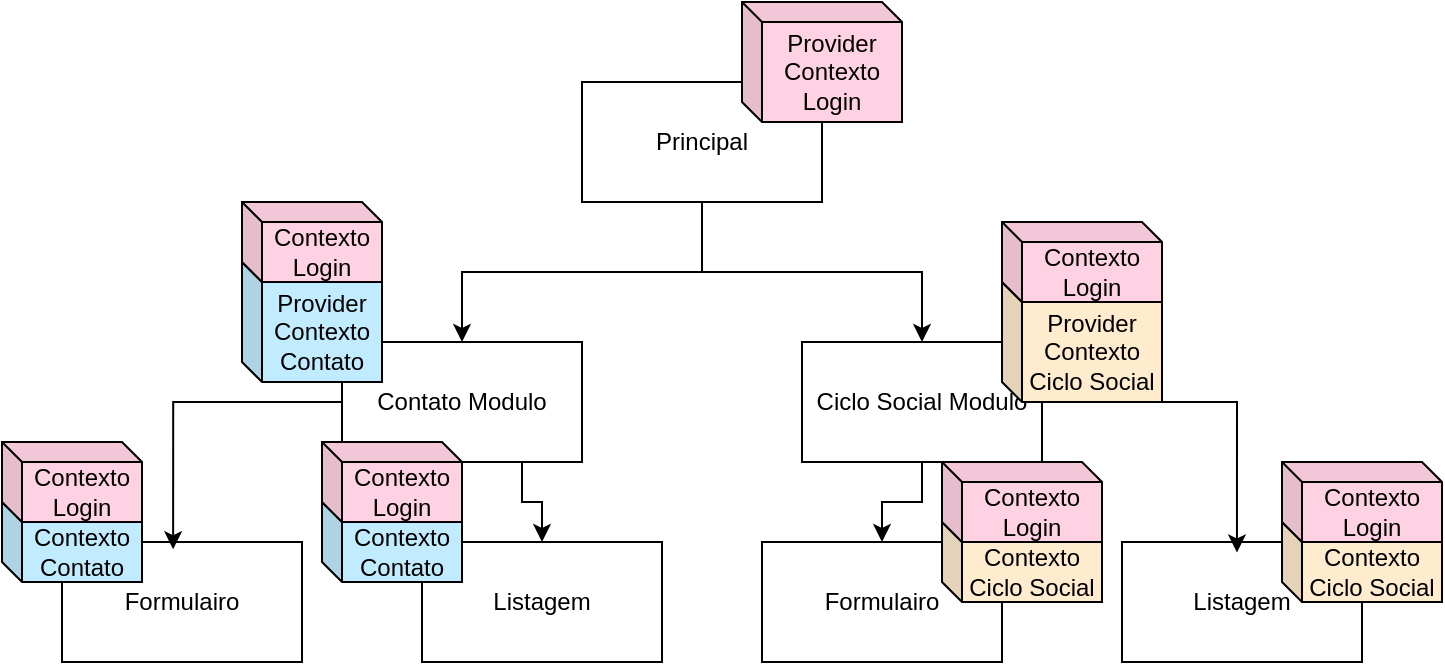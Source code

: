<mxfile version="27.0.2">
  <diagram name="Página-1" id="rMuucRDuA7ocxiUOX42R">
    <mxGraphModel dx="916" dy="615" grid="1" gridSize="10" guides="1" tooltips="1" connect="1" arrows="1" fold="1" page="1" pageScale="1" pageWidth="827" pageHeight="1169" math="0" shadow="0">
      <root>
        <mxCell id="0" />
        <mxCell id="1" parent="0" />
        <mxCell id="vVcP5i5IKidVNTVOCY_M-11" style="edgeStyle=orthogonalEdgeStyle;rounded=0;orthogonalLoop=1;jettySize=auto;html=1;exitX=0.75;exitY=1;exitDx=0;exitDy=0;" edge="1" parent="1" source="vVcP5i5IKidVNTVOCY_M-1" target="vVcP5i5IKidVNTVOCY_M-5">
          <mxGeometry relative="1" as="geometry" />
        </mxCell>
        <mxCell id="vVcP5i5IKidVNTVOCY_M-1" value="Contato Modulo" style="rounded=0;whiteSpace=wrap;html=1;" vertex="1" parent="1">
          <mxGeometry x="200" y="240" width="120" height="60" as="geometry" />
        </mxCell>
        <mxCell id="vVcP5i5IKidVNTVOCY_M-8" style="edgeStyle=orthogonalEdgeStyle;rounded=0;orthogonalLoop=1;jettySize=auto;html=1;" edge="1" parent="1" source="vVcP5i5IKidVNTVOCY_M-2" target="vVcP5i5IKidVNTVOCY_M-1">
          <mxGeometry relative="1" as="geometry" />
        </mxCell>
        <mxCell id="vVcP5i5IKidVNTVOCY_M-9" style="edgeStyle=orthogonalEdgeStyle;rounded=0;orthogonalLoop=1;jettySize=auto;html=1;" edge="1" parent="1" source="vVcP5i5IKidVNTVOCY_M-2" target="vVcP5i5IKidVNTVOCY_M-3">
          <mxGeometry relative="1" as="geometry" />
        </mxCell>
        <mxCell id="vVcP5i5IKidVNTVOCY_M-2" value="Principal" style="rounded=0;whiteSpace=wrap;html=1;" vertex="1" parent="1">
          <mxGeometry x="320" y="110" width="120" height="60" as="geometry" />
        </mxCell>
        <mxCell id="vVcP5i5IKidVNTVOCY_M-12" style="edgeStyle=orthogonalEdgeStyle;rounded=0;orthogonalLoop=1;jettySize=auto;html=1;" edge="1" parent="1" source="vVcP5i5IKidVNTVOCY_M-3" target="vVcP5i5IKidVNTVOCY_M-6">
          <mxGeometry relative="1" as="geometry" />
        </mxCell>
        <mxCell id="vVcP5i5IKidVNTVOCY_M-3" value="Ciclo Social Modulo" style="rounded=0;whiteSpace=wrap;html=1;" vertex="1" parent="1">
          <mxGeometry x="430" y="240" width="120" height="60" as="geometry" />
        </mxCell>
        <mxCell id="vVcP5i5IKidVNTVOCY_M-4" value="Formulairo" style="rounded=0;whiteSpace=wrap;html=1;" vertex="1" parent="1">
          <mxGeometry x="60" y="340" width="120" height="60" as="geometry" />
        </mxCell>
        <mxCell id="vVcP5i5IKidVNTVOCY_M-5" value="Listagem" style="rounded=0;whiteSpace=wrap;html=1;" vertex="1" parent="1">
          <mxGeometry x="240" y="340" width="120" height="60" as="geometry" />
        </mxCell>
        <mxCell id="vVcP5i5IKidVNTVOCY_M-6" value="Formulairo" style="rounded=0;whiteSpace=wrap;html=1;" vertex="1" parent="1">
          <mxGeometry x="410" y="340" width="120" height="60" as="geometry" />
        </mxCell>
        <mxCell id="vVcP5i5IKidVNTVOCY_M-7" value="Listagem" style="rounded=0;whiteSpace=wrap;html=1;" vertex="1" parent="1">
          <mxGeometry x="590" y="340" width="120" height="60" as="geometry" />
        </mxCell>
        <mxCell id="vVcP5i5IKidVNTVOCY_M-10" style="edgeStyle=orthogonalEdgeStyle;rounded=0;orthogonalLoop=1;jettySize=auto;html=1;entryX=0.463;entryY=0.06;entryDx=0;entryDy=0;entryPerimeter=0;" edge="1" parent="1" source="vVcP5i5IKidVNTVOCY_M-1" target="vVcP5i5IKidVNTVOCY_M-4">
          <mxGeometry relative="1" as="geometry" />
        </mxCell>
        <mxCell id="vVcP5i5IKidVNTVOCY_M-13" style="edgeStyle=orthogonalEdgeStyle;rounded=0;orthogonalLoop=1;jettySize=auto;html=1;entryX=0.479;entryY=0.087;entryDx=0;entryDy=0;entryPerimeter=0;" edge="1" parent="1" source="vVcP5i5IKidVNTVOCY_M-3" target="vVcP5i5IKidVNTVOCY_M-7">
          <mxGeometry relative="1" as="geometry" />
        </mxCell>
        <mxCell id="vVcP5i5IKidVNTVOCY_M-14" value="Provider&lt;div&gt;Contexto Contato&lt;/div&gt;" style="shape=cube;whiteSpace=wrap;html=1;boundedLbl=1;backgroundOutline=1;darkOpacity=0.05;darkOpacity2=0.1;size=10;fillColor=#C1EBFF;" vertex="1" parent="1">
          <mxGeometry x="150" y="200" width="70" height="60" as="geometry" />
        </mxCell>
        <mxCell id="vVcP5i5IKidVNTVOCY_M-15" value="Contexto Contato" style="shape=cube;whiteSpace=wrap;html=1;boundedLbl=1;backgroundOutline=1;darkOpacity=0.05;darkOpacity2=0.1;size=10;fillColor=#C1EBFF;" vertex="1" parent="1">
          <mxGeometry x="190" y="320" width="70" height="40" as="geometry" />
        </mxCell>
        <mxCell id="vVcP5i5IKidVNTVOCY_M-16" value="Contexto Contato" style="shape=cube;whiteSpace=wrap;html=1;boundedLbl=1;backgroundOutline=1;darkOpacity=0.05;darkOpacity2=0.1;size=10;fillColor=#C1EBFF;" vertex="1" parent="1">
          <mxGeometry x="30" y="320" width="70" height="40" as="geometry" />
        </mxCell>
        <mxCell id="vVcP5i5IKidVNTVOCY_M-17" value="Provider&lt;div&gt;Contexto Ciclo Social&lt;/div&gt;" style="shape=cube;whiteSpace=wrap;html=1;boundedLbl=1;backgroundOutline=1;darkOpacity=0.05;darkOpacity2=0.1;size=10;fillColor=#FFEBCE;" vertex="1" parent="1">
          <mxGeometry x="530" y="210" width="80" height="60" as="geometry" />
        </mxCell>
        <mxCell id="vVcP5i5IKidVNTVOCY_M-20" value="Contexto Ciclo Social" style="shape=cube;whiteSpace=wrap;html=1;boundedLbl=1;backgroundOutline=1;darkOpacity=0.05;darkOpacity2=0.1;size=10;fillColor=#FFEBCE;" vertex="1" parent="1">
          <mxGeometry x="500" y="330" width="80" height="40" as="geometry" />
        </mxCell>
        <mxCell id="vVcP5i5IKidVNTVOCY_M-21" value="Contexto Ciclo Social" style="shape=cube;whiteSpace=wrap;html=1;boundedLbl=1;backgroundOutline=1;darkOpacity=0.05;darkOpacity2=0.1;size=10;fillColor=#FFEBCE;" vertex="1" parent="1">
          <mxGeometry x="670" y="330" width="80" height="40" as="geometry" />
        </mxCell>
        <mxCell id="vVcP5i5IKidVNTVOCY_M-22" value="&lt;div&gt;Contexto Login&lt;/div&gt;" style="shape=cube;whiteSpace=wrap;html=1;boundedLbl=1;backgroundOutline=1;darkOpacity=0.05;darkOpacity2=0.1;size=10;fillColor=#FFD2E3;" vertex="1" parent="1">
          <mxGeometry x="500" y="300" width="80" height="40" as="geometry" />
        </mxCell>
        <mxCell id="vVcP5i5IKidVNTVOCY_M-23" value="Provider&lt;div&gt;Contexto Login&lt;/div&gt;" style="shape=cube;whiteSpace=wrap;html=1;boundedLbl=1;backgroundOutline=1;darkOpacity=0.05;darkOpacity2=0.1;size=10;fillColor=#FFD2E3;" vertex="1" parent="1">
          <mxGeometry x="400" y="70" width="80" height="60" as="geometry" />
        </mxCell>
        <mxCell id="vVcP5i5IKidVNTVOCY_M-24" value="&lt;div&gt;Contexto Login&lt;/div&gt;" style="shape=cube;whiteSpace=wrap;html=1;boundedLbl=1;backgroundOutline=1;darkOpacity=0.05;darkOpacity2=0.1;size=10;fillColor=#FFD2E3;" vertex="1" parent="1">
          <mxGeometry x="530" y="180" width="80" height="40" as="geometry" />
        </mxCell>
        <mxCell id="vVcP5i5IKidVNTVOCY_M-25" value="&lt;div&gt;Contexto Login&lt;/div&gt;" style="shape=cube;whiteSpace=wrap;html=1;boundedLbl=1;backgroundOutline=1;darkOpacity=0.05;darkOpacity2=0.1;size=10;fillColor=#FFD2E3;" vertex="1" parent="1">
          <mxGeometry x="670" y="300" width="80" height="40" as="geometry" />
        </mxCell>
        <mxCell id="vVcP5i5IKidVNTVOCY_M-26" value="&lt;div&gt;Contexto Login&lt;/div&gt;" style="shape=cube;whiteSpace=wrap;html=1;boundedLbl=1;backgroundOutline=1;darkOpacity=0.05;darkOpacity2=0.1;size=10;fillColor=#FFD2E3;" vertex="1" parent="1">
          <mxGeometry x="150" y="170" width="70" height="40" as="geometry" />
        </mxCell>
        <mxCell id="vVcP5i5IKidVNTVOCY_M-27" value="&lt;div&gt;Contexto Login&lt;/div&gt;" style="shape=cube;whiteSpace=wrap;html=1;boundedLbl=1;backgroundOutline=1;darkOpacity=0.05;darkOpacity2=0.1;size=10;fillColor=#FFD2E3;" vertex="1" parent="1">
          <mxGeometry x="30" y="290" width="70" height="40" as="geometry" />
        </mxCell>
        <mxCell id="vVcP5i5IKidVNTVOCY_M-29" value="" style="edgeStyle=orthogonalEdgeStyle;rounded=0;orthogonalLoop=1;jettySize=auto;html=1;" edge="1" parent="1" source="vVcP5i5IKidVNTVOCY_M-1" target="vVcP5i5IKidVNTVOCY_M-28">
          <mxGeometry relative="1" as="geometry">
            <mxPoint x="260" y="300" as="sourcePoint" />
            <mxPoint x="300" y="340" as="targetPoint" />
          </mxGeometry>
        </mxCell>
        <mxCell id="vVcP5i5IKidVNTVOCY_M-28" value="&lt;div&gt;Contexto Login&lt;/div&gt;" style="shape=cube;whiteSpace=wrap;html=1;boundedLbl=1;backgroundOutline=1;darkOpacity=0.05;darkOpacity2=0.1;size=10;fillColor=#FFD2E3;" vertex="1" parent="1">
          <mxGeometry x="190" y="290" width="70" height="40" as="geometry" />
        </mxCell>
      </root>
    </mxGraphModel>
  </diagram>
</mxfile>
